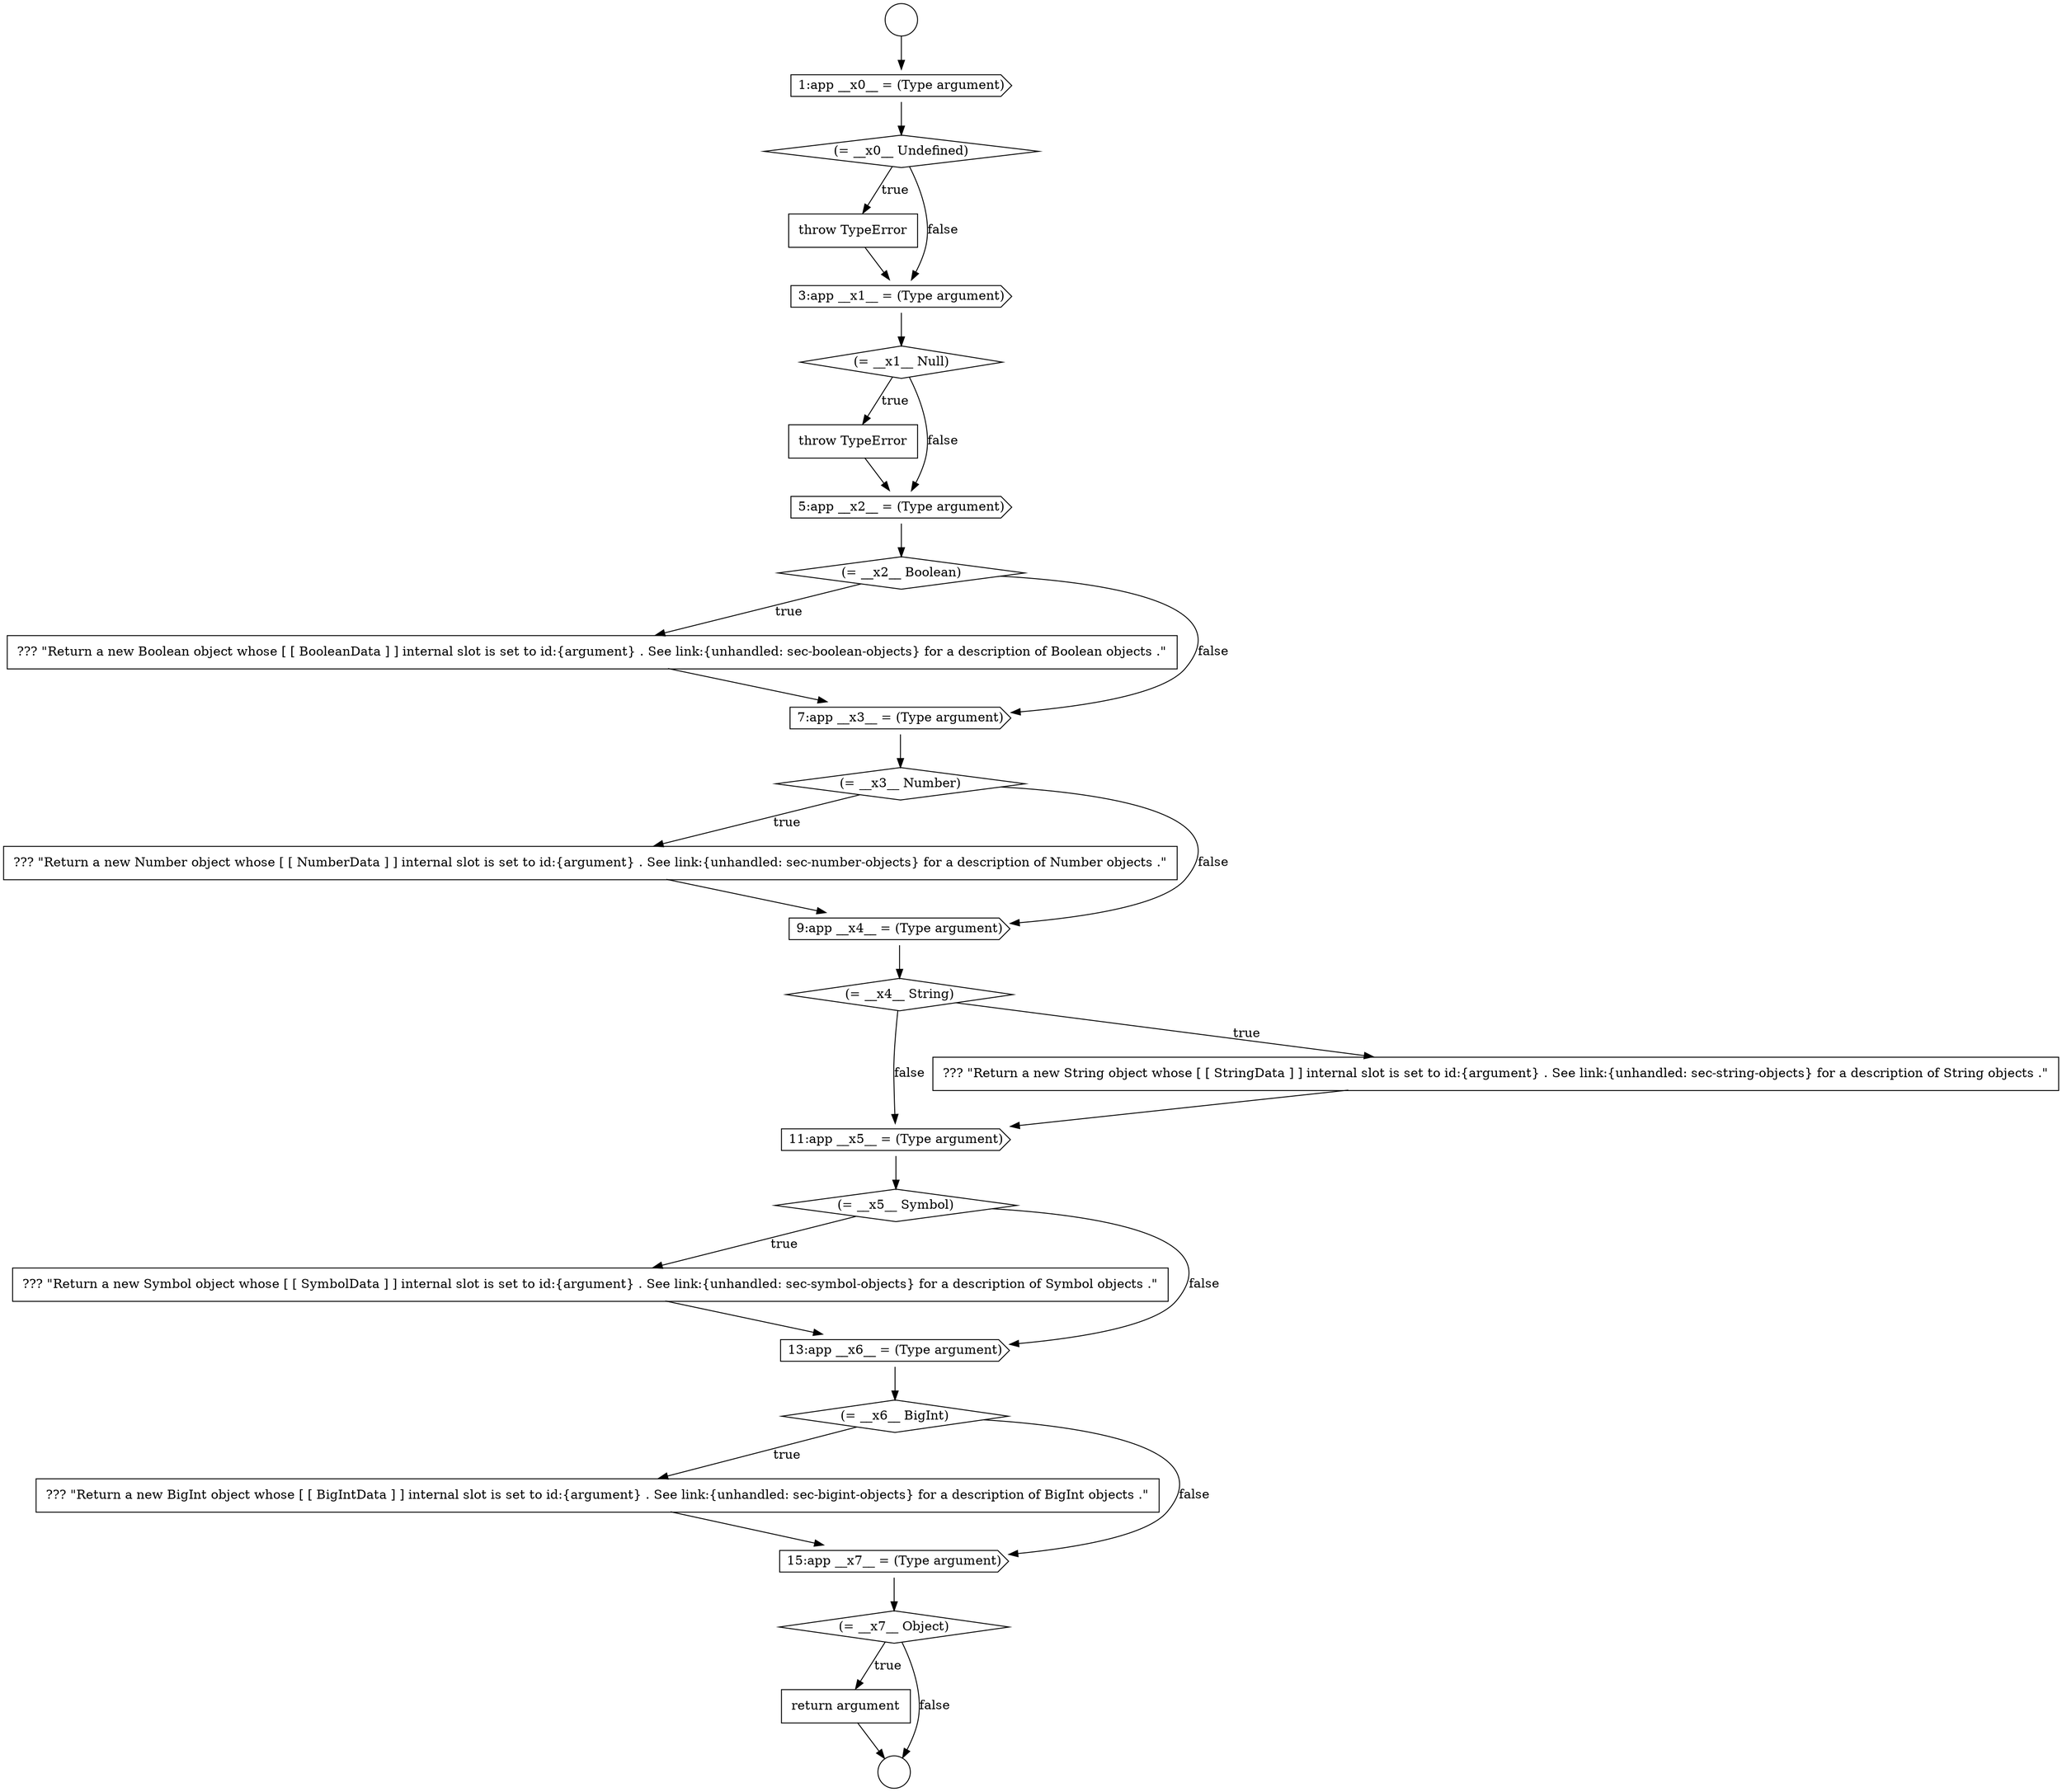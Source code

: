 digraph {
  node21486 [shape=none, margin=0, label=<<font color="black">
    <table border="0" cellborder="1" cellspacing="0" cellpadding="10">
      <tr><td align="left">??? &quot;Return a new Symbol object whose [ [ SymbolData ] ] internal slot is set to id:{argument} . See link:{unhandled: sec-symbol-objects} for a description of Symbol objects .&quot;</td></tr>
    </table>
  </font>> color="black" fillcolor="white" style=filled]
  node21471 [shape=none, margin=0, label=<<font color="black">
    <table border="0" cellborder="1" cellspacing="0" cellpadding="10">
      <tr><td align="left">throw TypeError</td></tr>
    </table>
  </font>> color="black" fillcolor="white" style=filled]
  node21482 [shape=diamond, label=<<font color="black">(= __x4__ String)</font>> color="black" fillcolor="white" style=filled]
  node21467 [shape=circle label=" " color="black" fillcolor="white" style=filled]
  node21479 [shape=diamond, label=<<font color="black">(= __x3__ Number)</font>> color="black" fillcolor="white" style=filled]
  node21491 [shape=diamond, label=<<font color="black">(= __x7__ Object)</font>> color="black" fillcolor="white" style=filled]
  node21476 [shape=diamond, label=<<font color="black">(= __x2__ Boolean)</font>> color="black" fillcolor="white" style=filled]
  node21477 [shape=none, margin=0, label=<<font color="black">
    <table border="0" cellborder="1" cellspacing="0" cellpadding="10">
      <tr><td align="left">??? &quot;Return a new Boolean object whose [ [ BooleanData ] ] internal slot is set to id:{argument} . See link:{unhandled: sec-boolean-objects} for a description of Boolean objects .&quot;</td></tr>
    </table>
  </font>> color="black" fillcolor="white" style=filled]
  node21470 [shape=diamond, label=<<font color="black">(= __x0__ Undefined)</font>> color="black" fillcolor="white" style=filled]
  node21480 [shape=none, margin=0, label=<<font color="black">
    <table border="0" cellborder="1" cellspacing="0" cellpadding="10">
      <tr><td align="left">??? &quot;Return a new Number object whose [ [ NumberData ] ] internal slot is set to id:{argument} . See link:{unhandled: sec-number-objects} for a description of Number objects .&quot;</td></tr>
    </table>
  </font>> color="black" fillcolor="white" style=filled]
  node21492 [shape=none, margin=0, label=<<font color="black">
    <table border="0" cellborder="1" cellspacing="0" cellpadding="10">
      <tr><td align="left">return argument</td></tr>
    </table>
  </font>> color="black" fillcolor="white" style=filled]
  node21485 [shape=diamond, label=<<font color="black">(= __x5__ Symbol)</font>> color="black" fillcolor="white" style=filled]
  node21473 [shape=diamond, label=<<font color="black">(= __x1__ Null)</font>> color="black" fillcolor="white" style=filled]
  node21484 [shape=cds, label=<<font color="black">11:app __x5__ = (Type argument)</font>> color="black" fillcolor="white" style=filled]
  node21469 [shape=cds, label=<<font color="black">1:app __x0__ = (Type argument)</font>> color="black" fillcolor="white" style=filled]
  node21488 [shape=diamond, label=<<font color="black">(= __x6__ BigInt)</font>> color="black" fillcolor="white" style=filled]
  node21489 [shape=none, margin=0, label=<<font color="black">
    <table border="0" cellborder="1" cellspacing="0" cellpadding="10">
      <tr><td align="left">??? &quot;Return a new BigInt object whose [ [ BigIntData ] ] internal slot is set to id:{argument} . See link:{unhandled: sec-bigint-objects} for a description of BigInt objects .&quot;</td></tr>
    </table>
  </font>> color="black" fillcolor="white" style=filled]
  node21474 [shape=none, margin=0, label=<<font color="black">
    <table border="0" cellborder="1" cellspacing="0" cellpadding="10">
      <tr><td align="left">throw TypeError</td></tr>
    </table>
  </font>> color="black" fillcolor="white" style=filled]
  node21483 [shape=none, margin=0, label=<<font color="black">
    <table border="0" cellborder="1" cellspacing="0" cellpadding="10">
      <tr><td align="left">??? &quot;Return a new String object whose [ [ StringData ] ] internal slot is set to id:{argument} . See link:{unhandled: sec-string-objects} for a description of String objects .&quot;</td></tr>
    </table>
  </font>> color="black" fillcolor="white" style=filled]
  node21468 [shape=circle label=" " color="black" fillcolor="white" style=filled]
  node21478 [shape=cds, label=<<font color="black">7:app __x3__ = (Type argument)</font>> color="black" fillcolor="white" style=filled]
  node21487 [shape=cds, label=<<font color="black">13:app __x6__ = (Type argument)</font>> color="black" fillcolor="white" style=filled]
  node21481 [shape=cds, label=<<font color="black">9:app __x4__ = (Type argument)</font>> color="black" fillcolor="white" style=filled]
  node21472 [shape=cds, label=<<font color="black">3:app __x1__ = (Type argument)</font>> color="black" fillcolor="white" style=filled]
  node21475 [shape=cds, label=<<font color="black">5:app __x2__ = (Type argument)</font>> color="black" fillcolor="white" style=filled]
  node21490 [shape=cds, label=<<font color="black">15:app __x7__ = (Type argument)</font>> color="black" fillcolor="white" style=filled]
  node21492 -> node21468 [ color="black"]
  node21485 -> node21486 [label=<<font color="black">true</font>> color="black"]
  node21485 -> node21487 [label=<<font color="black">false</font>> color="black"]
  node21474 -> node21475 [ color="black"]
  node21475 -> node21476 [ color="black"]
  node21483 -> node21484 [ color="black"]
  node21482 -> node21483 [label=<<font color="black">true</font>> color="black"]
  node21482 -> node21484 [label=<<font color="black">false</font>> color="black"]
  node21477 -> node21478 [ color="black"]
  node21478 -> node21479 [ color="black"]
  node21490 -> node21491 [ color="black"]
  node21467 -> node21469 [ color="black"]
  node21470 -> node21471 [label=<<font color="black">true</font>> color="black"]
  node21470 -> node21472 [label=<<font color="black">false</font>> color="black"]
  node21488 -> node21489 [label=<<font color="black">true</font>> color="black"]
  node21488 -> node21490 [label=<<font color="black">false</font>> color="black"]
  node21473 -> node21474 [label=<<font color="black">true</font>> color="black"]
  node21473 -> node21475 [label=<<font color="black">false</font>> color="black"]
  node21489 -> node21490 [ color="black"]
  node21480 -> node21481 [ color="black"]
  node21469 -> node21470 [ color="black"]
  node21484 -> node21485 [ color="black"]
  node21471 -> node21472 [ color="black"]
  node21476 -> node21477 [label=<<font color="black">true</font>> color="black"]
  node21476 -> node21478 [label=<<font color="black">false</font>> color="black"]
  node21487 -> node21488 [ color="black"]
  node21472 -> node21473 [ color="black"]
  node21486 -> node21487 [ color="black"]
  node21479 -> node21480 [label=<<font color="black">true</font>> color="black"]
  node21479 -> node21481 [label=<<font color="black">false</font>> color="black"]
  node21491 -> node21492 [label=<<font color="black">true</font>> color="black"]
  node21491 -> node21468 [label=<<font color="black">false</font>> color="black"]
  node21481 -> node21482 [ color="black"]
}
